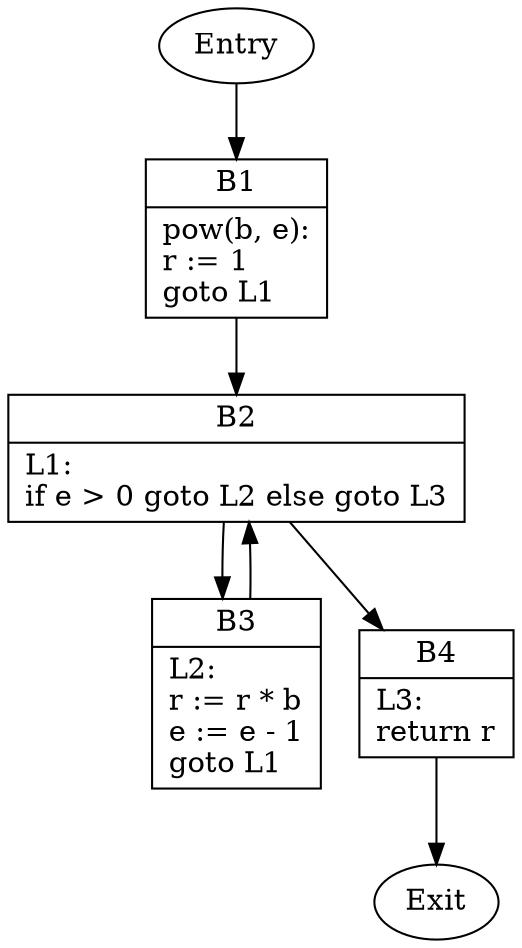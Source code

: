 digraph CFG {
    B1 [shape=record label="{B1|pow(b, e):\lr := 1\lgoto L1\l}"];
    B2 [shape=record label="{B2|L1:\lif e \> 0 goto L2 else goto L3\l}"];
    B3 [shape=record label="{B3|L2:\lr := r * b\le := e - 1\lgoto L1\l}"];
    B4 [shape=record label="{B4|L3:\lreturn r\l}"];
    Entry -> B1;
    B1 -> B2;
    B2 -> B3;
    B2 -> B4;
    B3 -> B2;
    B4 -> Exit;
}
